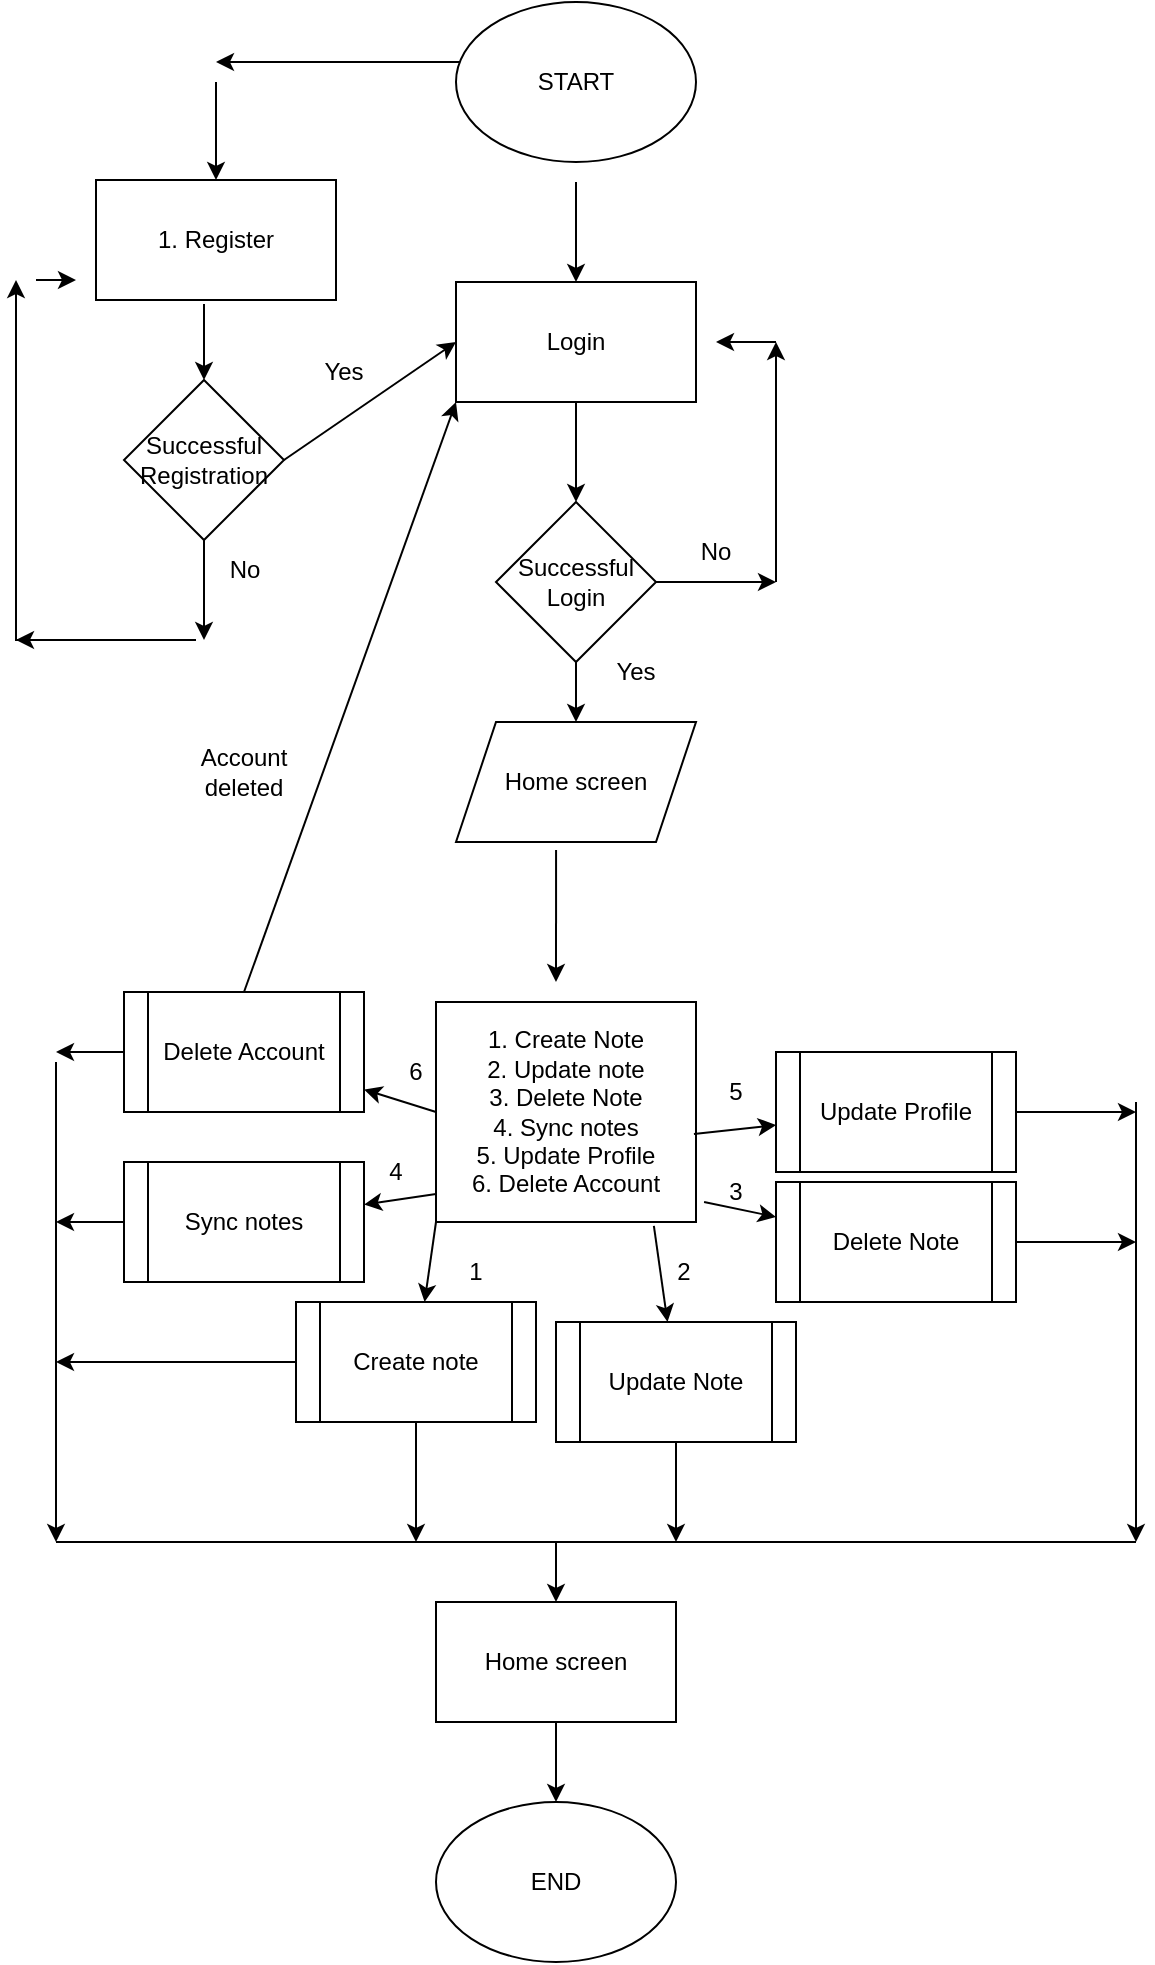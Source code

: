 <mxfile version="20.6.0" type="device"><diagram id="C5RBs43oDa-KdzZeNtuy" name="Page-1"><mxGraphModel dx="846" dy="697" grid="1" gridSize="10" guides="1" tooltips="1" connect="1" arrows="1" fold="1" page="1" pageScale="1" pageWidth="827" pageHeight="1169" math="0" shadow="0"><root><mxCell id="WIyWlLk6GJQsqaUBKTNV-0"/><mxCell id="WIyWlLk6GJQsqaUBKTNV-1" parent="WIyWlLk6GJQsqaUBKTNV-0"/><mxCell id="hAMcQyd5iSTOJS6qsx5R-0" value="1. Register" style="rounded=0;whiteSpace=wrap;html=1;" parent="WIyWlLk6GJQsqaUBKTNV-1" vertex="1"><mxGeometry x="90" y="119" width="120" height="60" as="geometry"/></mxCell><mxCell id="hAMcQyd5iSTOJS6qsx5R-1" value="" style="endArrow=classic;html=1;rounded=0;exitX=0.45;exitY=1.033;exitDx=0;exitDy=0;exitPerimeter=0;" parent="WIyWlLk6GJQsqaUBKTNV-1" source="hAMcQyd5iSTOJS6qsx5R-0" target="hAMcQyd5iSTOJS6qsx5R-2" edge="1"><mxGeometry width="50" height="50" relative="1" as="geometry"><mxPoint x="140" y="189" as="sourcePoint"/><mxPoint x="144" y="219" as="targetPoint"/></mxGeometry></mxCell><mxCell id="hAMcQyd5iSTOJS6qsx5R-2" value="Successful&lt;br&gt;Registration" style="rhombus;whiteSpace=wrap;html=1;" parent="WIyWlLk6GJQsqaUBKTNV-1" vertex="1"><mxGeometry x="104" y="219" width="80" height="80" as="geometry"/></mxCell><mxCell id="hAMcQyd5iSTOJS6qsx5R-3" value="" style="endArrow=classic;html=1;rounded=0;exitX=0.5;exitY=1;exitDx=0;exitDy=0;" parent="WIyWlLk6GJQsqaUBKTNV-1" source="hAMcQyd5iSTOJS6qsx5R-2" edge="1"><mxGeometry width="50" height="50" relative="1" as="geometry"><mxPoint x="340" y="469" as="sourcePoint"/><mxPoint x="144" y="349" as="targetPoint"/></mxGeometry></mxCell><mxCell id="hAMcQyd5iSTOJS6qsx5R-5" value="" style="endArrow=classic;html=1;rounded=0;" parent="WIyWlLk6GJQsqaUBKTNV-1" edge="1"><mxGeometry width="50" height="50" relative="1" as="geometry"><mxPoint x="140" y="349" as="sourcePoint"/><mxPoint x="50" y="349" as="targetPoint"/></mxGeometry></mxCell><mxCell id="hAMcQyd5iSTOJS6qsx5R-6" value="" style="endArrow=classic;html=1;rounded=0;" parent="WIyWlLk6GJQsqaUBKTNV-1" edge="1"><mxGeometry width="50" height="50" relative="1" as="geometry"><mxPoint x="70" y="349" as="sourcePoint"/><mxPoint x="50" y="169" as="targetPoint"/><Array as="points"><mxPoint x="50" y="349"/></Array></mxGeometry></mxCell><mxCell id="hAMcQyd5iSTOJS6qsx5R-7" value="No" style="text;html=1;align=center;verticalAlign=middle;resizable=0;points=[];autosize=1;strokeColor=none;fillColor=none;" parent="WIyWlLk6GJQsqaUBKTNV-1" vertex="1"><mxGeometry x="144" y="299" width="40" height="30" as="geometry"/></mxCell><mxCell id="hAMcQyd5iSTOJS6qsx5R-8" value="" style="endArrow=classic;html=1;rounded=0;exitX=1;exitY=0.5;exitDx=0;exitDy=0;" parent="WIyWlLk6GJQsqaUBKTNV-1" source="hAMcQyd5iSTOJS6qsx5R-2" edge="1"><mxGeometry width="50" height="50" relative="1" as="geometry"><mxPoint x="120" y="410" as="sourcePoint"/><mxPoint x="270" y="200" as="targetPoint"/></mxGeometry></mxCell><mxCell id="hAMcQyd5iSTOJS6qsx5R-9" value="" style="endArrow=classic;html=1;rounded=0;entryX=0.5;entryY=0;entryDx=0;entryDy=0;" parent="WIyWlLk6GJQsqaUBKTNV-1" target="hAMcQyd5iSTOJS6qsx5R-0" edge="1"><mxGeometry width="50" height="50" relative="1" as="geometry"><mxPoint x="150" y="70" as="sourcePoint"/><mxPoint x="170" y="360" as="targetPoint"/></mxGeometry></mxCell><mxCell id="hAMcQyd5iSTOJS6qsx5R-10" value="" style="endArrow=classic;html=1;rounded=0;" parent="WIyWlLk6GJQsqaUBKTNV-1" edge="1"><mxGeometry width="50" height="50" relative="1" as="geometry"><mxPoint x="60" y="169" as="sourcePoint"/><mxPoint x="80" y="169" as="targetPoint"/></mxGeometry></mxCell><mxCell id="hAMcQyd5iSTOJS6qsx5R-11" value="Login" style="rounded=0;whiteSpace=wrap;html=1;" parent="WIyWlLk6GJQsqaUBKTNV-1" vertex="1"><mxGeometry x="270" y="170" width="120" height="60" as="geometry"/></mxCell><mxCell id="hAMcQyd5iSTOJS6qsx5R-12" value="" style="endArrow=classic;html=1;rounded=0;entryX=0.5;entryY=0;entryDx=0;entryDy=0;" parent="WIyWlLk6GJQsqaUBKTNV-1" target="hAMcQyd5iSTOJS6qsx5R-11" edge="1"><mxGeometry width="50" height="50" relative="1" as="geometry"><mxPoint x="330" y="120" as="sourcePoint"/><mxPoint x="170" y="360" as="targetPoint"/></mxGeometry></mxCell><mxCell id="hAMcQyd5iSTOJS6qsx5R-13" value="" style="endArrow=classic;html=1;rounded=0;exitX=0.5;exitY=1;exitDx=0;exitDy=0;" parent="WIyWlLk6GJQsqaUBKTNV-1" source="hAMcQyd5iSTOJS6qsx5R-11" edge="1"><mxGeometry width="50" height="50" relative="1" as="geometry"><mxPoint x="120" y="410" as="sourcePoint"/><mxPoint x="330" y="280" as="targetPoint"/></mxGeometry></mxCell><mxCell id="hAMcQyd5iSTOJS6qsx5R-14" value="Successful&lt;br&gt;Login" style="rhombus;whiteSpace=wrap;html=1;" parent="WIyWlLk6GJQsqaUBKTNV-1" vertex="1"><mxGeometry x="290" y="280" width="80" height="80" as="geometry"/></mxCell><mxCell id="hAMcQyd5iSTOJS6qsx5R-15" value="" style="endArrow=classic;html=1;rounded=0;exitX=1;exitY=0.5;exitDx=0;exitDy=0;" parent="WIyWlLk6GJQsqaUBKTNV-1" source="hAMcQyd5iSTOJS6qsx5R-14" edge="1"><mxGeometry width="50" height="50" relative="1" as="geometry"><mxPoint x="120" y="410" as="sourcePoint"/><mxPoint x="430" y="320" as="targetPoint"/></mxGeometry></mxCell><mxCell id="hAMcQyd5iSTOJS6qsx5R-16" value="" style="endArrow=classic;html=1;rounded=0;" parent="WIyWlLk6GJQsqaUBKTNV-1" edge="1"><mxGeometry width="50" height="50" relative="1" as="geometry"><mxPoint x="430" y="320" as="sourcePoint"/><mxPoint x="430" y="200" as="targetPoint"/></mxGeometry></mxCell><mxCell id="hAMcQyd5iSTOJS6qsx5R-17" value="" style="endArrow=classic;html=1;rounded=0;" parent="WIyWlLk6GJQsqaUBKTNV-1" edge="1"><mxGeometry width="50" height="50" relative="1" as="geometry"><mxPoint x="430" y="200" as="sourcePoint"/><mxPoint x="400" y="200" as="targetPoint"/></mxGeometry></mxCell><mxCell id="hAMcQyd5iSTOJS6qsx5R-18" value="No" style="text;html=1;strokeColor=none;fillColor=none;align=center;verticalAlign=middle;whiteSpace=wrap;rounded=0;" parent="WIyWlLk6GJQsqaUBKTNV-1" vertex="1"><mxGeometry x="370" y="290" width="60" height="30" as="geometry"/></mxCell><mxCell id="hAMcQyd5iSTOJS6qsx5R-19" value="" style="endArrow=classic;html=1;rounded=0;exitX=0.5;exitY=1;exitDx=0;exitDy=0;" parent="WIyWlLk6GJQsqaUBKTNV-1" source="hAMcQyd5iSTOJS6qsx5R-14" edge="1"><mxGeometry width="50" height="50" relative="1" as="geometry"><mxPoint x="120" y="410" as="sourcePoint"/><mxPoint x="330" y="390" as="targetPoint"/></mxGeometry></mxCell><mxCell id="hAMcQyd5iSTOJS6qsx5R-21" value="Home screen" style="shape=parallelogram;perimeter=parallelogramPerimeter;whiteSpace=wrap;html=1;fixedSize=1;" parent="WIyWlLk6GJQsqaUBKTNV-1" vertex="1"><mxGeometry x="270" y="390" width="120" height="60" as="geometry"/></mxCell><mxCell id="hAMcQyd5iSTOJS6qsx5R-22" value="Yes" style="text;html=1;strokeColor=none;fillColor=none;align=center;verticalAlign=middle;whiteSpace=wrap;rounded=0;" parent="WIyWlLk6GJQsqaUBKTNV-1" vertex="1"><mxGeometry x="330" y="350" width="60" height="30" as="geometry"/></mxCell><mxCell id="hAMcQyd5iSTOJS6qsx5R-23" value="1. Create Note&lt;br&gt;2. Update note&lt;br&gt;3. Delete Note&lt;br&gt;4. Sync notes&lt;br&gt;5. Update Profile&lt;br&gt;6. Delete Account&lt;br&gt;" style="rounded=0;whiteSpace=wrap;html=1;" parent="WIyWlLk6GJQsqaUBKTNV-1" vertex="1"><mxGeometry x="260" y="530" width="130" height="110" as="geometry"/></mxCell><mxCell id="hAMcQyd5iSTOJS6qsx5R-24" value="" style="endArrow=classic;html=1;rounded=0;exitX=0.417;exitY=1.067;exitDx=0;exitDy=0;exitPerimeter=0;" parent="WIyWlLk6GJQsqaUBKTNV-1" source="hAMcQyd5iSTOJS6qsx5R-21" edge="1"><mxGeometry width="50" height="50" relative="1" as="geometry"><mxPoint x="370" y="410" as="sourcePoint"/><mxPoint x="320" y="520" as="targetPoint"/></mxGeometry></mxCell><mxCell id="hAMcQyd5iSTOJS6qsx5R-25" value="" style="endArrow=classic;html=1;rounded=0;exitX=0;exitY=1;exitDx=0;exitDy=0;" parent="WIyWlLk6GJQsqaUBKTNV-1" source="hAMcQyd5iSTOJS6qsx5R-23" target="hAMcQyd5iSTOJS6qsx5R-26" edge="1"><mxGeometry width="50" height="50" relative="1" as="geometry"><mxPoint x="370" y="590" as="sourcePoint"/><mxPoint x="260" y="720" as="targetPoint"/></mxGeometry></mxCell><mxCell id="hAMcQyd5iSTOJS6qsx5R-26" value="Create note" style="shape=process;whiteSpace=wrap;html=1;backgroundOutline=1;" parent="WIyWlLk6GJQsqaUBKTNV-1" vertex="1"><mxGeometry x="190" y="680" width="120" height="60" as="geometry"/></mxCell><mxCell id="hAMcQyd5iSTOJS6qsx5R-27" value="" style="endArrow=classic;html=1;rounded=0;exitX=0.838;exitY=1.018;exitDx=0;exitDy=0;exitPerimeter=0;" parent="WIyWlLk6GJQsqaUBKTNV-1" source="hAMcQyd5iSTOJS6qsx5R-23" target="hAMcQyd5iSTOJS6qsx5R-28" edge="1"><mxGeometry width="50" height="50" relative="1" as="geometry"><mxPoint x="370" y="590" as="sourcePoint"/><mxPoint x="369" y="690" as="targetPoint"/></mxGeometry></mxCell><mxCell id="hAMcQyd5iSTOJS6qsx5R-28" value="Update Note" style="shape=process;whiteSpace=wrap;html=1;backgroundOutline=1;" parent="WIyWlLk6GJQsqaUBKTNV-1" vertex="1"><mxGeometry x="320" y="690" width="120" height="60" as="geometry"/></mxCell><mxCell id="hAMcQyd5iSTOJS6qsx5R-29" value="" style="endArrow=classic;html=1;rounded=0;exitX=1.031;exitY=0.909;exitDx=0;exitDy=0;exitPerimeter=0;" parent="WIyWlLk6GJQsqaUBKTNV-1" source="hAMcQyd5iSTOJS6qsx5R-23" target="hAMcQyd5iSTOJS6qsx5R-30" edge="1"><mxGeometry width="50" height="50" relative="1" as="geometry"><mxPoint x="370" y="590" as="sourcePoint"/><mxPoint x="430" y="630" as="targetPoint"/></mxGeometry></mxCell><mxCell id="hAMcQyd5iSTOJS6qsx5R-30" value="Delete Note" style="shape=process;whiteSpace=wrap;html=1;backgroundOutline=1;" parent="WIyWlLk6GJQsqaUBKTNV-1" vertex="1"><mxGeometry x="430" y="620" width="120" height="60" as="geometry"/></mxCell><mxCell id="hAMcQyd5iSTOJS6qsx5R-31" value="" style="endArrow=classic;html=1;rounded=0;exitX=0;exitY=0.873;exitDx=0;exitDy=0;exitPerimeter=0;" parent="WIyWlLk6GJQsqaUBKTNV-1" source="hAMcQyd5iSTOJS6qsx5R-23" target="hAMcQyd5iSTOJS6qsx5R-32" edge="1"><mxGeometry width="50" height="50" relative="1" as="geometry"><mxPoint x="370" y="590" as="sourcePoint"/><mxPoint x="210" y="630" as="targetPoint"/></mxGeometry></mxCell><mxCell id="hAMcQyd5iSTOJS6qsx5R-32" value="Sync notes" style="shape=process;whiteSpace=wrap;html=1;backgroundOutline=1;" parent="WIyWlLk6GJQsqaUBKTNV-1" vertex="1"><mxGeometry x="104" y="610" width="120" height="60" as="geometry"/></mxCell><mxCell id="hAMcQyd5iSTOJS6qsx5R-33" value="" style="endArrow=classic;html=1;rounded=0;exitX=0.992;exitY=0.6;exitDx=0;exitDy=0;exitPerimeter=0;" parent="WIyWlLk6GJQsqaUBKTNV-1" source="hAMcQyd5iSTOJS6qsx5R-23" target="hAMcQyd5iSTOJS6qsx5R-34" edge="1"><mxGeometry width="50" height="50" relative="1" as="geometry"><mxPoint x="370" y="590" as="sourcePoint"/><mxPoint x="440" y="585" as="targetPoint"/></mxGeometry></mxCell><mxCell id="hAMcQyd5iSTOJS6qsx5R-34" value="Update Profile" style="shape=process;whiteSpace=wrap;html=1;backgroundOutline=1;" parent="WIyWlLk6GJQsqaUBKTNV-1" vertex="1"><mxGeometry x="430" y="555" width="120" height="60" as="geometry"/></mxCell><mxCell id="hAMcQyd5iSTOJS6qsx5R-35" value="" style="endArrow=classic;html=1;rounded=0;exitX=0;exitY=0.5;exitDx=0;exitDy=0;" parent="WIyWlLk6GJQsqaUBKTNV-1" source="hAMcQyd5iSTOJS6qsx5R-23" target="hAMcQyd5iSTOJS6qsx5R-36" edge="1"><mxGeometry width="50" height="50" relative="1" as="geometry"><mxPoint x="370" y="590" as="sourcePoint"/><mxPoint x="220" y="570" as="targetPoint"/></mxGeometry></mxCell><mxCell id="hAMcQyd5iSTOJS6qsx5R-36" value="Delete Account" style="shape=process;whiteSpace=wrap;html=1;backgroundOutline=1;" parent="WIyWlLk6GJQsqaUBKTNV-1" vertex="1"><mxGeometry x="104" y="525" width="120" height="60" as="geometry"/></mxCell><mxCell id="hAMcQyd5iSTOJS6qsx5R-37" value="" style="endArrow=classic;html=1;rounded=0;exitX=0.5;exitY=0;exitDx=0;exitDy=0;entryX=0;entryY=1;entryDx=0;entryDy=0;" parent="WIyWlLk6GJQsqaUBKTNV-1" source="hAMcQyd5iSTOJS6qsx5R-36" target="hAMcQyd5iSTOJS6qsx5R-11" edge="1"><mxGeometry width="50" height="50" relative="1" as="geometry"><mxPoint x="370" y="590" as="sourcePoint"/><mxPoint x="280" y="320" as="targetPoint"/></mxGeometry></mxCell><mxCell id="hAMcQyd5iSTOJS6qsx5R-38" value="Account deleted" style="text;html=1;strokeColor=none;fillColor=none;align=center;verticalAlign=middle;whiteSpace=wrap;rounded=0;" parent="WIyWlLk6GJQsqaUBKTNV-1" vertex="1"><mxGeometry x="134" y="400" width="60" height="30" as="geometry"/></mxCell><mxCell id="hAMcQyd5iSTOJS6qsx5R-39" value="" style="endArrow=classic;html=1;rounded=0;exitX=0;exitY=0.5;exitDx=0;exitDy=0;" parent="WIyWlLk6GJQsqaUBKTNV-1" source="hAMcQyd5iSTOJS6qsx5R-36" edge="1"><mxGeometry width="50" height="50" relative="1" as="geometry"><mxPoint x="370" y="580" as="sourcePoint"/><mxPoint x="70" y="555" as="targetPoint"/></mxGeometry></mxCell><mxCell id="hAMcQyd5iSTOJS6qsx5R-40" value="" style="endArrow=classic;html=1;rounded=0;" parent="WIyWlLk6GJQsqaUBKTNV-1" edge="1"><mxGeometry width="50" height="50" relative="1" as="geometry"><mxPoint x="70" y="560" as="sourcePoint"/><mxPoint x="70" y="800" as="targetPoint"/></mxGeometry></mxCell><mxCell id="hAMcQyd5iSTOJS6qsx5R-41" value="" style="endArrow=classic;html=1;rounded=0;exitX=0;exitY=0.5;exitDx=0;exitDy=0;" parent="WIyWlLk6GJQsqaUBKTNV-1" source="hAMcQyd5iSTOJS6qsx5R-32" edge="1"><mxGeometry width="50" height="50" relative="1" as="geometry"><mxPoint x="370" y="580" as="sourcePoint"/><mxPoint x="70" y="640" as="targetPoint"/></mxGeometry></mxCell><mxCell id="hAMcQyd5iSTOJS6qsx5R-42" value="" style="endArrow=classic;html=1;rounded=0;exitX=0;exitY=0.5;exitDx=0;exitDy=0;" parent="WIyWlLk6GJQsqaUBKTNV-1" source="hAMcQyd5iSTOJS6qsx5R-26" edge="1"><mxGeometry width="50" height="50" relative="1" as="geometry"><mxPoint x="350" y="580" as="sourcePoint"/><mxPoint x="70" y="710" as="targetPoint"/></mxGeometry></mxCell><mxCell id="hAMcQyd5iSTOJS6qsx5R-43" value="" style="endArrow=classic;html=1;rounded=0;exitX=1;exitY=0.5;exitDx=0;exitDy=0;" parent="WIyWlLk6GJQsqaUBKTNV-1" source="hAMcQyd5iSTOJS6qsx5R-34" edge="1"><mxGeometry width="50" height="50" relative="1" as="geometry"><mxPoint x="350" y="580" as="sourcePoint"/><mxPoint x="610" y="585" as="targetPoint"/></mxGeometry></mxCell><mxCell id="hAMcQyd5iSTOJS6qsx5R-45" value="" style="endArrow=classic;html=1;rounded=0;" parent="WIyWlLk6GJQsqaUBKTNV-1" edge="1"><mxGeometry width="50" height="50" relative="1" as="geometry"><mxPoint x="610" y="580" as="sourcePoint"/><mxPoint x="610" y="800" as="targetPoint"/></mxGeometry></mxCell><mxCell id="hAMcQyd5iSTOJS6qsx5R-46" value="" style="endArrow=classic;html=1;rounded=0;exitX=1;exitY=0.5;exitDx=0;exitDy=0;" parent="WIyWlLk6GJQsqaUBKTNV-1" source="hAMcQyd5iSTOJS6qsx5R-30" edge="1"><mxGeometry width="50" height="50" relative="1" as="geometry"><mxPoint x="350" y="580" as="sourcePoint"/><mxPoint x="610" y="650" as="targetPoint"/></mxGeometry></mxCell><mxCell id="hAMcQyd5iSTOJS6qsx5R-47" value="" style="endArrow=classic;html=1;rounded=0;exitX=0.5;exitY=1;exitDx=0;exitDy=0;" parent="WIyWlLk6GJQsqaUBKTNV-1" source="hAMcQyd5iSTOJS6qsx5R-26" edge="1"><mxGeometry width="50" height="50" relative="1" as="geometry"><mxPoint x="350" y="580" as="sourcePoint"/><mxPoint x="250" y="800" as="targetPoint"/></mxGeometry></mxCell><mxCell id="hAMcQyd5iSTOJS6qsx5R-48" value="" style="endArrow=classic;html=1;rounded=0;exitX=0.5;exitY=1;exitDx=0;exitDy=0;" parent="WIyWlLk6GJQsqaUBKTNV-1" source="hAMcQyd5iSTOJS6qsx5R-28" edge="1"><mxGeometry width="50" height="50" relative="1" as="geometry"><mxPoint x="350" y="580" as="sourcePoint"/><mxPoint x="380" y="800" as="targetPoint"/></mxGeometry></mxCell><mxCell id="hAMcQyd5iSTOJS6qsx5R-49" value="" style="endArrow=none;html=1;rounded=0;" parent="WIyWlLk6GJQsqaUBKTNV-1" edge="1"><mxGeometry width="50" height="50" relative="1" as="geometry"><mxPoint x="70" y="800" as="sourcePoint"/><mxPoint x="610" y="800" as="targetPoint"/></mxGeometry></mxCell><mxCell id="hAMcQyd5iSTOJS6qsx5R-50" value="" style="endArrow=classic;html=1;rounded=0;" parent="WIyWlLk6GJQsqaUBKTNV-1" target="hAMcQyd5iSTOJS6qsx5R-51" edge="1"><mxGeometry width="50" height="50" relative="1" as="geometry"><mxPoint x="320" y="800" as="sourcePoint"/><mxPoint x="320" y="840" as="targetPoint"/></mxGeometry></mxCell><mxCell id="hAMcQyd5iSTOJS6qsx5R-51" value="Home screen" style="rounded=0;whiteSpace=wrap;html=1;" parent="WIyWlLk6GJQsqaUBKTNV-1" vertex="1"><mxGeometry x="260" y="830" width="120" height="60" as="geometry"/></mxCell><mxCell id="hAMcQyd5iSTOJS6qsx5R-52" value="" style="endArrow=classic;html=1;rounded=0;exitX=0.5;exitY=1;exitDx=0;exitDy=0;" parent="WIyWlLk6GJQsqaUBKTNV-1" source="hAMcQyd5iSTOJS6qsx5R-51" target="hAMcQyd5iSTOJS6qsx5R-53" edge="1"><mxGeometry width="50" height="50" relative="1" as="geometry"><mxPoint x="350" y="940" as="sourcePoint"/><mxPoint x="320" y="940" as="targetPoint"/></mxGeometry></mxCell><mxCell id="hAMcQyd5iSTOJS6qsx5R-53" value="END" style="ellipse;whiteSpace=wrap;html=1;" parent="WIyWlLk6GJQsqaUBKTNV-1" vertex="1"><mxGeometry x="260" y="930" width="120" height="80" as="geometry"/></mxCell><mxCell id="hAMcQyd5iSTOJS6qsx5R-54" value="START" style="ellipse;whiteSpace=wrap;html=1;" parent="WIyWlLk6GJQsqaUBKTNV-1" vertex="1"><mxGeometry x="270" y="30" width="120" height="80" as="geometry"/></mxCell><mxCell id="hAMcQyd5iSTOJS6qsx5R-55" value="" style="endArrow=classic;html=1;rounded=0;exitX=0.017;exitY=0.375;exitDx=0;exitDy=0;exitPerimeter=0;" parent="WIyWlLk6GJQsqaUBKTNV-1" source="hAMcQyd5iSTOJS6qsx5R-54" edge="1"><mxGeometry width="50" height="50" relative="1" as="geometry"><mxPoint x="350" y="80" as="sourcePoint"/><mxPoint x="150" y="60" as="targetPoint"/></mxGeometry></mxCell><mxCell id="hAMcQyd5iSTOJS6qsx5R-56" value="1" style="text;html=1;strokeColor=none;fillColor=none;align=center;verticalAlign=middle;whiteSpace=wrap;rounded=0;" parent="WIyWlLk6GJQsqaUBKTNV-1" vertex="1"><mxGeometry x="250" y="650" width="60" height="30" as="geometry"/></mxCell><mxCell id="hAMcQyd5iSTOJS6qsx5R-57" value="2" style="text;html=1;strokeColor=none;fillColor=none;align=center;verticalAlign=middle;whiteSpace=wrap;rounded=0;" parent="WIyWlLk6GJQsqaUBKTNV-1" vertex="1"><mxGeometry x="354" y="650" width="60" height="30" as="geometry"/></mxCell><mxCell id="hAMcQyd5iSTOJS6qsx5R-58" value="3" style="text;html=1;strokeColor=none;fillColor=none;align=center;verticalAlign=middle;whiteSpace=wrap;rounded=0;" parent="WIyWlLk6GJQsqaUBKTNV-1" vertex="1"><mxGeometry x="380" y="610" width="60" height="30" as="geometry"/></mxCell><mxCell id="hAMcQyd5iSTOJS6qsx5R-61" value="5" style="text;html=1;strokeColor=none;fillColor=none;align=center;verticalAlign=middle;whiteSpace=wrap;rounded=0;" parent="WIyWlLk6GJQsqaUBKTNV-1" vertex="1"><mxGeometry x="380" y="560" width="60" height="30" as="geometry"/></mxCell><mxCell id="hAMcQyd5iSTOJS6qsx5R-62" value="6" style="text;html=1;strokeColor=none;fillColor=none;align=center;verticalAlign=middle;whiteSpace=wrap;rounded=0;" parent="WIyWlLk6GJQsqaUBKTNV-1" vertex="1"><mxGeometry x="220" y="550" width="60" height="30" as="geometry"/></mxCell><mxCell id="hAMcQyd5iSTOJS6qsx5R-63" value="4" style="text;html=1;strokeColor=none;fillColor=none;align=center;verticalAlign=middle;whiteSpace=wrap;rounded=0;" parent="WIyWlLk6GJQsqaUBKTNV-1" vertex="1"><mxGeometry x="210" y="600" width="60" height="30" as="geometry"/></mxCell><mxCell id="-cncc9Y4ELQ27ETSQ1U4-0" value="Yes" style="text;html=1;strokeColor=none;fillColor=none;align=center;verticalAlign=middle;whiteSpace=wrap;rounded=0;" vertex="1" parent="WIyWlLk6GJQsqaUBKTNV-1"><mxGeometry x="184" y="200" width="60" height="30" as="geometry"/></mxCell></root></mxGraphModel></diagram></mxfile>